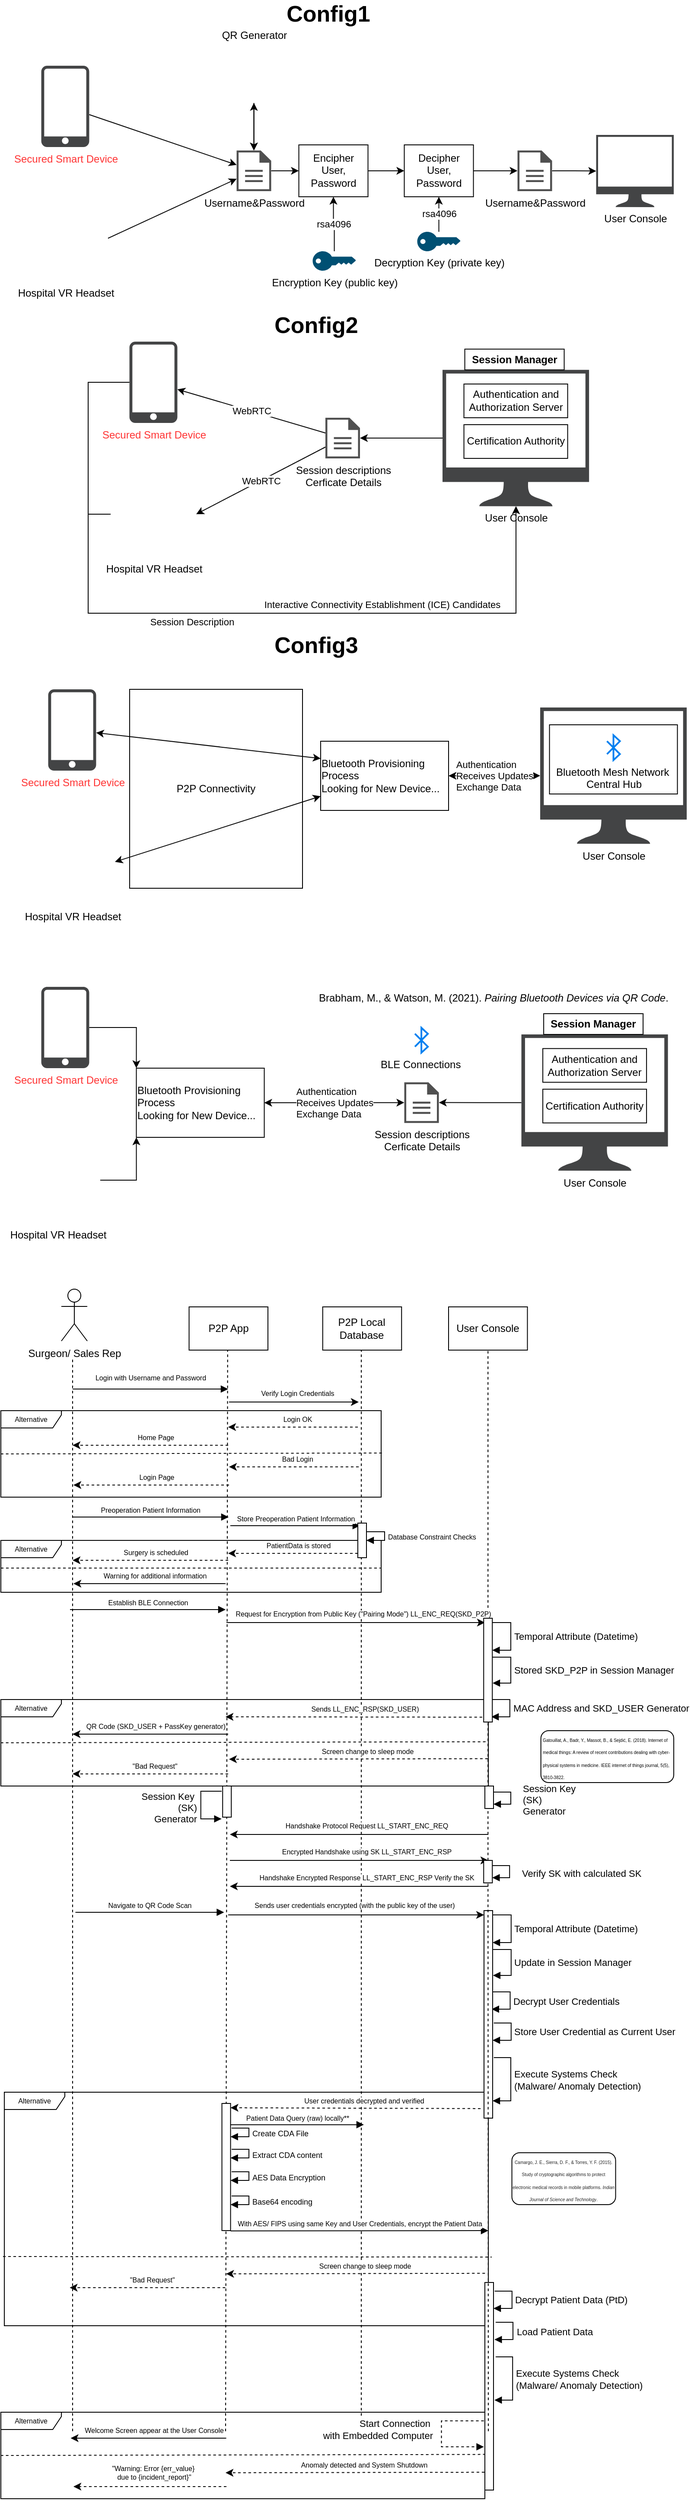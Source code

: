 <mxfile version="24.2.3" type="github">
  <diagram name="Page-1" id="-8-UsMF40BnLmy5UXp28">
    <mxGraphModel dx="1221" dy="1752" grid="1" gridSize="10" guides="1" tooltips="1" connect="1" arrows="1" fold="1" page="1" pageScale="1" pageWidth="850" pageHeight="1100" math="0" shadow="0">
      <root>
        <mxCell id="0" />
        <mxCell id="1" parent="0" />
        <mxCell id="IZquiQLbJF_Cb5NeXCbJ-1" value="P2P Connectivity" style="rounded=0;whiteSpace=wrap;html=1;align=center;" parent="1" vertex="1">
          <mxGeometry x="179" y="-304" width="200" height="230" as="geometry" />
        </mxCell>
        <mxCell id="IZquiQLbJF_Cb5NeXCbJ-2" value="" style="rounded=0;whiteSpace=wrap;html=1;" parent="1" vertex="1">
          <mxGeometry x="664.78" y="-263" width="148" height="80" as="geometry" />
        </mxCell>
        <mxCell id="IZquiQLbJF_Cb5NeXCbJ-3" value="&lt;font color=&quot;#ff3333&quot;&gt;Secured Smart Device&lt;/font&gt;" style="sketch=0;pointerEvents=1;shadow=0;dashed=0;html=1;strokeColor=none;fillColor=#434445;aspect=fixed;labelPosition=center;verticalLabelPosition=bottom;verticalAlign=top;align=center;outlineConnect=0;shape=mxgraph.vvd.phone;" parent="1" vertex="1">
          <mxGeometry x="76.77" y="-1025" width="55.46" height="94" as="geometry" />
        </mxCell>
        <mxCell id="IZquiQLbJF_Cb5NeXCbJ-4" value="" style="endArrow=classic;html=1;rounded=0;" parent="1" source="IZquiQLbJF_Cb5NeXCbJ-3" target="IZquiQLbJF_Cb5NeXCbJ-17" edge="1">
          <mxGeometry width="50" height="50" relative="1" as="geometry">
            <mxPoint x="672.77" y="-1155" as="sourcePoint" />
            <mxPoint x="193.77" y="-978" as="targetPoint" />
          </mxGeometry>
        </mxCell>
        <mxCell id="IZquiQLbJF_Cb5NeXCbJ-5" style="edgeStyle=orthogonalEdgeStyle;rounded=0;orthogonalLoop=1;jettySize=auto;html=1;exitX=1;exitY=0.5;exitDx=0;exitDy=0;entryX=0;entryY=0.5;entryDx=0;entryDy=0;" parent="1" source="IZquiQLbJF_Cb5NeXCbJ-6" target="IZquiQLbJF_Cb5NeXCbJ-10" edge="1">
          <mxGeometry relative="1" as="geometry" />
        </mxCell>
        <mxCell id="IZquiQLbJF_Cb5NeXCbJ-6" value="Encipher User, Password" style="rounded=0;whiteSpace=wrap;html=1;" parent="1" vertex="1">
          <mxGeometry x="374.77" y="-933.51" width="80" height="60" as="geometry" />
        </mxCell>
        <mxCell id="IZquiQLbJF_Cb5NeXCbJ-7" value="rsa4096" style="edgeStyle=orthogonalEdgeStyle;rounded=0;orthogonalLoop=1;jettySize=auto;html=1;entryX=0.5;entryY=1;entryDx=0;entryDy=0;" parent="1" source="IZquiQLbJF_Cb5NeXCbJ-8" target="IZquiQLbJF_Cb5NeXCbJ-6" edge="1">
          <mxGeometry relative="1" as="geometry" />
        </mxCell>
        <mxCell id="IZquiQLbJF_Cb5NeXCbJ-8" value="Encryption Key (public key)" style="points=[[0,0.5,0],[0.24,0,0],[0.5,0.28,0],[0.995,0.475,0],[0.5,0.72,0],[0.24,1,0]];verticalLabelPosition=bottom;sketch=0;html=1;verticalAlign=top;aspect=fixed;align=center;pointerEvents=1;shape=mxgraph.cisco19.key;fillColor=#005073;strokeColor=none;" parent="1" vertex="1">
          <mxGeometry x="390.77" y="-810.51" width="50" height="22.5" as="geometry" />
        </mxCell>
        <mxCell id="IZquiQLbJF_Cb5NeXCbJ-9" style="edgeStyle=orthogonalEdgeStyle;rounded=0;orthogonalLoop=1;jettySize=auto;html=1;exitX=1;exitY=0.5;exitDx=0;exitDy=0;" parent="1" source="IZquiQLbJF_Cb5NeXCbJ-10" target="IZquiQLbJF_Cb5NeXCbJ-14" edge="1">
          <mxGeometry relative="1" as="geometry">
            <mxPoint x="729.77" y="-903.51" as="targetPoint" />
          </mxGeometry>
        </mxCell>
        <mxCell id="IZquiQLbJF_Cb5NeXCbJ-10" value="Decipher User, Password" style="rounded=0;whiteSpace=wrap;html=1;" parent="1" vertex="1">
          <mxGeometry x="496.77" y="-933.51" width="80" height="60" as="geometry" />
        </mxCell>
        <mxCell id="IZquiQLbJF_Cb5NeXCbJ-11" value="rsa4096" style="edgeStyle=orthogonalEdgeStyle;rounded=0;orthogonalLoop=1;jettySize=auto;html=1;entryX=0.5;entryY=1;entryDx=0;entryDy=0;" parent="1" source="IZquiQLbJF_Cb5NeXCbJ-12" target="IZquiQLbJF_Cb5NeXCbJ-10" edge="1">
          <mxGeometry relative="1" as="geometry" />
        </mxCell>
        <mxCell id="IZquiQLbJF_Cb5NeXCbJ-12" value="Decryption Key (private key)" style="points=[[0,0.5,0],[0.24,0,0],[0.5,0.28,0],[0.995,0.475,0],[0.5,0.72,0],[0.24,1,0]];verticalLabelPosition=bottom;sketch=0;html=1;verticalAlign=top;aspect=fixed;align=center;pointerEvents=1;shape=mxgraph.cisco19.key;fillColor=#005073;strokeColor=none;" parent="1" vertex="1">
          <mxGeometry x="511.77" y="-833.01" width="50" height="22.5" as="geometry" />
        </mxCell>
        <mxCell id="IZquiQLbJF_Cb5NeXCbJ-13" style="edgeStyle=orthogonalEdgeStyle;rounded=0;orthogonalLoop=1;jettySize=auto;html=1;" parent="1" source="IZquiQLbJF_Cb5NeXCbJ-14" target="IZquiQLbJF_Cb5NeXCbJ-18" edge="1">
          <mxGeometry relative="1" as="geometry" />
        </mxCell>
        <mxCell id="IZquiQLbJF_Cb5NeXCbJ-14" value="Username&amp;amp;Password" style="sketch=0;pointerEvents=1;shadow=0;dashed=0;html=1;strokeColor=none;fillColor=#505050;labelPosition=center;verticalLabelPosition=bottom;verticalAlign=top;outlineConnect=0;align=center;shape=mxgraph.office.concepts.document;" parent="1" vertex="1">
          <mxGeometry x="627.77" y="-927.01" width="40" height="47" as="geometry" />
        </mxCell>
        <mxCell id="IZquiQLbJF_Cb5NeXCbJ-15" style="edgeStyle=orthogonalEdgeStyle;rounded=0;orthogonalLoop=1;jettySize=auto;html=1;entryX=0;entryY=0.5;entryDx=0;entryDy=0;" parent="1" source="IZquiQLbJF_Cb5NeXCbJ-17" target="IZquiQLbJF_Cb5NeXCbJ-6" edge="1">
          <mxGeometry relative="1" as="geometry" />
        </mxCell>
        <mxCell id="IZquiQLbJF_Cb5NeXCbJ-16" style="edgeStyle=orthogonalEdgeStyle;rounded=0;orthogonalLoop=1;jettySize=auto;html=1;startArrow=classic;startFill=1;" parent="1" source="IZquiQLbJF_Cb5NeXCbJ-17" target="IZquiQLbJF_Cb5NeXCbJ-22" edge="1">
          <mxGeometry relative="1" as="geometry" />
        </mxCell>
        <mxCell id="IZquiQLbJF_Cb5NeXCbJ-17" value="Username&amp;amp;Password" style="sketch=0;pointerEvents=1;shadow=0;dashed=0;html=1;strokeColor=none;fillColor=#505050;labelPosition=center;verticalLabelPosition=bottom;verticalAlign=top;outlineConnect=0;align=center;shape=mxgraph.office.concepts.document;" parent="1" vertex="1">
          <mxGeometry x="302.77" y="-927.01" width="40" height="47" as="geometry" />
        </mxCell>
        <mxCell id="IZquiQLbJF_Cb5NeXCbJ-18" value="User Console" style="sketch=0;pointerEvents=1;shadow=0;dashed=0;html=1;strokeColor=none;fillColor=#434445;aspect=fixed;labelPosition=center;verticalLabelPosition=bottom;verticalAlign=top;align=center;outlineConnect=0;shape=mxgraph.vvd.monitor;" parent="1" vertex="1">
          <mxGeometry x="718.77" y="-945" width="89.78" height="83.49" as="geometry" />
        </mxCell>
        <mxCell id="IZquiQLbJF_Cb5NeXCbJ-19" value="Hospital VR Headset" style="shape=image;html=1;verticalAlign=top;verticalLabelPosition=bottom;labelBackgroundColor=#ffffff;imageAspect=0;aspect=fixed;image=https://cdn2.iconfinder.com/data/icons/business-and-education-1/512/142_VR_googles_headset_reality_virtual_technology_smart-128.png" parent="1" vertex="1">
          <mxGeometry x="55.0" y="-875" width="99" height="99" as="geometry" />
        </mxCell>
        <mxCell id="IZquiQLbJF_Cb5NeXCbJ-20" value="" style="endArrow=classic;html=1;rounded=0;exitX=1;exitY=0.5;exitDx=0;exitDy=0;" parent="1" source="IZquiQLbJF_Cb5NeXCbJ-19" target="IZquiQLbJF_Cb5NeXCbJ-17" edge="1">
          <mxGeometry width="50" height="50" relative="1" as="geometry">
            <mxPoint x="662.77" y="-1065" as="sourcePoint" />
            <mxPoint x="712.77" y="-1115" as="targetPoint" />
          </mxGeometry>
        </mxCell>
        <mxCell id="IZquiQLbJF_Cb5NeXCbJ-21" value="" style="edgeStyle=orthogonalEdgeStyle;rounded=0;orthogonalLoop=1;jettySize=auto;html=1;" parent="1" source="IZquiQLbJF_Cb5NeXCbJ-22" target="IZquiQLbJF_Cb5NeXCbJ-17" edge="1">
          <mxGeometry relative="1" as="geometry" />
        </mxCell>
        <mxCell id="IZquiQLbJF_Cb5NeXCbJ-22" value="QR Generator" style="shape=image;html=1;verticalAlign=bottom;verticalLabelPosition=top;labelBackgroundColor=#ffffff;imageAspect=0;aspect=fixed;image=https://cdn1.iconfinder.com/data/icons/iconoir-vol-3/24/qr-code-128.png;labelPosition=center;align=center;" parent="1" vertex="1">
          <mxGeometry x="288.27" y="-1051" width="69" height="69" as="geometry" />
        </mxCell>
        <mxCell id="IZquiQLbJF_Cb5NeXCbJ-23" value="&lt;font color=&quot;#ff3333&quot;&gt;Secured Smart Device&lt;/font&gt;" style="sketch=0;pointerEvents=1;shadow=0;dashed=0;html=1;strokeColor=none;fillColor=#434445;aspect=fixed;labelPosition=center;verticalLabelPosition=bottom;verticalAlign=top;align=center;outlineConnect=0;shape=mxgraph.vvd.phone;" parent="1" vertex="1">
          <mxGeometry x="178.77" y="-706" width="55.46" height="94" as="geometry" />
        </mxCell>
        <mxCell id="IZquiQLbJF_Cb5NeXCbJ-24" style="edgeStyle=orthogonalEdgeStyle;rounded=0;orthogonalLoop=1;jettySize=auto;html=1;" parent="1" source="IZquiQLbJF_Cb5NeXCbJ-25" target="IZquiQLbJF_Cb5NeXCbJ-31" edge="1">
          <mxGeometry relative="1" as="geometry" />
        </mxCell>
        <mxCell id="IZquiQLbJF_Cb5NeXCbJ-25" value="User Console" style="sketch=0;pointerEvents=1;shadow=0;dashed=0;html=1;strokeColor=none;fillColor=#434445;aspect=fixed;labelPosition=center;verticalLabelPosition=bottom;verticalAlign=top;align=center;outlineConnect=0;shape=mxgraph.vvd.monitor;" parent="1" vertex="1">
          <mxGeometry x="541" y="-673.34" width="169.55" height="157.67" as="geometry" />
        </mxCell>
        <mxCell id="IZquiQLbJF_Cb5NeXCbJ-26" value="Interactive Connectivity Establishment (ICE) Candidates" style="edgeStyle=orthogonalEdgeStyle;rounded=0;orthogonalLoop=1;jettySize=auto;html=1;" parent="1" source="IZquiQLbJF_Cb5NeXCbJ-27" target="IZquiQLbJF_Cb5NeXCbJ-25" edge="1">
          <mxGeometry x="0.266" y="10" relative="1" as="geometry">
            <Array as="points">
              <mxPoint x="131" y="-506" />
              <mxPoint x="131" y="-392" />
              <mxPoint x="626" y="-392" />
            </Array>
            <mxPoint as="offset" />
          </mxGeometry>
        </mxCell>
        <mxCell id="IZquiQLbJF_Cb5NeXCbJ-27" value="Hospital VR Headset" style="shape=image;html=1;verticalAlign=top;verticalLabelPosition=bottom;labelBackgroundColor=#ffffff;imageAspect=0;aspect=fixed;image=https://cdn2.iconfinder.com/data/icons/business-and-education-1/512/142_VR_googles_headset_reality_virtual_technology_smart-128.png" parent="1" vertex="1">
          <mxGeometry x="157" y="-556" width="99" height="99" as="geometry" />
        </mxCell>
        <mxCell id="IZquiQLbJF_Cb5NeXCbJ-28" value="&lt;b&gt;Session Manager&lt;/b&gt;" style="rounded=0;whiteSpace=wrap;html=1;" parent="1" vertex="1">
          <mxGeometry x="566.78" y="-697.34" width="115" height="24" as="geometry" />
        </mxCell>
        <mxCell id="IZquiQLbJF_Cb5NeXCbJ-29" value="Authentication and Authorization Server" style="rounded=0;whiteSpace=wrap;html=1;" parent="1" vertex="1">
          <mxGeometry x="565.78" y="-657.01" width="120" height="39" as="geometry" />
        </mxCell>
        <mxCell id="IZquiQLbJF_Cb5NeXCbJ-30" value="Certification Authority" style="rounded=0;whiteSpace=wrap;html=1;" parent="1" vertex="1">
          <mxGeometry x="565.78" y="-610.01" width="120" height="39" as="geometry" />
        </mxCell>
        <mxCell id="IZquiQLbJF_Cb5NeXCbJ-31" value="Session descriptions&lt;br&gt;Cerficate Details" style="sketch=0;pointerEvents=1;shadow=0;dashed=0;html=1;strokeColor=none;fillColor=#505050;labelPosition=center;verticalLabelPosition=bottom;verticalAlign=top;outlineConnect=0;align=center;shape=mxgraph.office.concepts.document;" parent="1" vertex="1">
          <mxGeometry x="405.5" y="-618.01" width="40" height="47" as="geometry" />
        </mxCell>
        <mxCell id="IZquiQLbJF_Cb5NeXCbJ-32" value="WebRTC" style="endArrow=classic;html=1;rounded=0;" parent="1" source="IZquiQLbJF_Cb5NeXCbJ-31" target="IZquiQLbJF_Cb5NeXCbJ-23" edge="1">
          <mxGeometry width="50" height="50" relative="1" as="geometry">
            <mxPoint x="651" y="-752" as="sourcePoint" />
            <mxPoint x="701" y="-802" as="targetPoint" />
          </mxGeometry>
        </mxCell>
        <mxCell id="IZquiQLbJF_Cb5NeXCbJ-33" value="WebRTC" style="endArrow=classic;html=1;rounded=0;entryX=1;entryY=0.5;entryDx=0;entryDy=0;" parent="1" source="IZquiQLbJF_Cb5NeXCbJ-31" target="IZquiQLbJF_Cb5NeXCbJ-27" edge="1">
          <mxGeometry width="50" height="50" relative="1" as="geometry">
            <mxPoint x="651" y="-752" as="sourcePoint" />
            <mxPoint x="701" y="-802" as="targetPoint" />
          </mxGeometry>
        </mxCell>
        <mxCell id="IZquiQLbJF_Cb5NeXCbJ-34" value="Session Description" style="edgeStyle=orthogonalEdgeStyle;rounded=0;orthogonalLoop=1;jettySize=auto;html=1;" parent="1" source="IZquiQLbJF_Cb5NeXCbJ-23" target="IZquiQLbJF_Cb5NeXCbJ-25" edge="1">
          <mxGeometry x="-0.069" y="-10" relative="1" as="geometry">
            <Array as="points">
              <mxPoint x="131" y="-659" />
              <mxPoint x="131" y="-392" />
              <mxPoint x="626" y="-392" />
            </Array>
            <mxPoint as="offset" />
          </mxGeometry>
        </mxCell>
        <mxCell id="IZquiQLbJF_Cb5NeXCbJ-35" value="&lt;font color=&quot;#ff3333&quot;&gt;Secured Smart Device&lt;/font&gt;" style="sketch=0;pointerEvents=1;shadow=0;dashed=0;html=1;strokeColor=none;fillColor=#434445;aspect=fixed;labelPosition=center;verticalLabelPosition=bottom;verticalAlign=top;align=center;outlineConnect=0;shape=mxgraph.vvd.phone;" parent="1" vertex="1">
          <mxGeometry x="84.77" y="-304" width="55.46" height="94" as="geometry" />
        </mxCell>
        <mxCell id="IZquiQLbJF_Cb5NeXCbJ-36" value="User Console" style="sketch=0;pointerEvents=1;shadow=0;dashed=0;html=1;strokeColor=none;fillColor=#434445;aspect=fixed;labelPosition=center;verticalLabelPosition=bottom;verticalAlign=top;align=center;outlineConnect=0;shape=mxgraph.vvd.monitor;" parent="1" vertex="1">
          <mxGeometry x="654" y="-283.0" width="169.55" height="157.67" as="geometry" />
        </mxCell>
        <mxCell id="IZquiQLbJF_Cb5NeXCbJ-37" value="Hospital VR Headset" style="shape=image;html=1;verticalAlign=top;verticalLabelPosition=bottom;labelBackgroundColor=#ffffff;imageAspect=0;aspect=fixed;image=https://cdn2.iconfinder.com/data/icons/business-and-education-1/512/142_VR_googles_headset_reality_virtual_technology_smart-128.png" parent="1" vertex="1">
          <mxGeometry x="63.0" y="-154" width="99" height="99" as="geometry" />
        </mxCell>
        <mxCell id="IZquiQLbJF_Cb5NeXCbJ-38" value="Bluetooth Mesh Network&amp;nbsp;&lt;br&gt;Central Hub" style="html=1;verticalLabelPosition=bottom;align=center;labelBackgroundColor=#ffffff;verticalAlign=top;strokeWidth=2;strokeColor=#0080F0;shadow=0;dashed=0;shape=mxgraph.ios7.icons.bluetooth;pointerEvents=1" parent="1" vertex="1">
          <mxGeometry x="731.28" y="-251" width="15" height="28.8" as="geometry" />
        </mxCell>
        <mxCell id="IZquiQLbJF_Cb5NeXCbJ-39" value="&lt;div style=&quot;text-align: left;&quot;&gt;Authentication&lt;/div&gt;&lt;div style=&quot;text-align: left;&quot;&gt;Receives Updates&lt;/div&gt;&lt;div style=&quot;text-align: left;&quot;&gt;Exchange Data&lt;/div&gt;" style="endArrow=classic;startArrow=classic;html=1;rounded=0;exitX=1;exitY=0.5;exitDx=0;exitDy=0;" parent="1" source="IZquiQLbJF_Cb5NeXCbJ-41" target="IZquiQLbJF_Cb5NeXCbJ-36" edge="1">
          <mxGeometry width="50" height="50" relative="1" as="geometry">
            <mxPoint x="529" y="-324" as="sourcePoint" />
            <mxPoint x="249" y="-314" as="targetPoint" />
          </mxGeometry>
        </mxCell>
        <mxCell id="IZquiQLbJF_Cb5NeXCbJ-40" value="" style="endArrow=classic;startArrow=classic;html=1;rounded=0;exitX=1;exitY=0.5;exitDx=0;exitDy=0;" parent="1" source="IZquiQLbJF_Cb5NeXCbJ-37" target="IZquiQLbJF_Cb5NeXCbJ-41" edge="1">
          <mxGeometry width="50" height="50" relative="1" as="geometry">
            <mxPoint x="529" y="-324" as="sourcePoint" />
            <mxPoint x="209" y="-4" as="targetPoint" />
          </mxGeometry>
        </mxCell>
        <mxCell id="IZquiQLbJF_Cb5NeXCbJ-41" value="&lt;div style=&quot;text-align: left;&quot;&gt;&lt;span style=&quot;background-color: initial;&quot;&gt;Bluetooth Provisioning Process&lt;/span&gt;&lt;/div&gt;&lt;div style=&quot;text-align: left;&quot;&gt;&lt;span style=&quot;background-color: initial;&quot;&gt;Looking for New Device...&lt;/span&gt;&lt;/div&gt;" style="rounded=0;whiteSpace=wrap;html=1;" parent="1" vertex="1">
          <mxGeometry x="400" y="-244" width="148" height="80" as="geometry" />
        </mxCell>
        <mxCell id="IZquiQLbJF_Cb5NeXCbJ-42" value="" style="endArrow=classic;startArrow=classic;html=1;rounded=0;entryX=0;entryY=0.25;entryDx=0;entryDy=0;" parent="1" source="IZquiQLbJF_Cb5NeXCbJ-35" target="IZquiQLbJF_Cb5NeXCbJ-41" edge="1">
          <mxGeometry width="50" height="50" relative="1" as="geometry">
            <mxPoint x="529" y="-224" as="sourcePoint" />
            <mxPoint x="579" y="-274" as="targetPoint" />
          </mxGeometry>
        </mxCell>
        <mxCell id="IZquiQLbJF_Cb5NeXCbJ-43" value="&lt;b&gt;&lt;font style=&quot;font-size: 26px;&quot;&gt;Config1&lt;/font&gt;&lt;/b&gt;" style="text;html=1;align=center;verticalAlign=middle;whiteSpace=wrap;rounded=0;" parent="1" vertex="1">
          <mxGeometry x="379" y="-1100" width="60" height="30" as="geometry" />
        </mxCell>
        <mxCell id="IZquiQLbJF_Cb5NeXCbJ-44" value="&lt;b&gt;&lt;font style=&quot;font-size: 26px;&quot;&gt;Config2&lt;br&gt;&lt;/font&gt;&lt;/b&gt;" style="text;html=1;align=center;verticalAlign=middle;whiteSpace=wrap;rounded=0;" parent="1" vertex="1">
          <mxGeometry x="365" y="-740" width="60" height="30" as="geometry" />
        </mxCell>
        <mxCell id="IZquiQLbJF_Cb5NeXCbJ-45" value="&lt;b&gt;&lt;font style=&quot;font-size: 26px;&quot;&gt;Config3&lt;/font&gt;&lt;/b&gt;" style="text;html=1;align=center;verticalAlign=middle;whiteSpace=wrap;rounded=0;" parent="1" vertex="1">
          <mxGeometry x="365" y="-370" width="60" height="30" as="geometry" />
        </mxCell>
        <mxCell id="P_BeWsQ6fjZ5_wVY0nXs-1" style="edgeStyle=orthogonalEdgeStyle;rounded=0;orthogonalLoop=1;jettySize=auto;html=1;" parent="1" source="P_BeWsQ6fjZ5_wVY0nXs-2" target="P_BeWsQ6fjZ5_wVY0nXs-6" edge="1">
          <mxGeometry relative="1" as="geometry" />
        </mxCell>
        <mxCell id="P_BeWsQ6fjZ5_wVY0nXs-2" value="User Console" style="sketch=0;pointerEvents=1;shadow=0;dashed=0;html=1;strokeColor=none;fillColor=#434445;aspect=fixed;labelPosition=center;verticalLabelPosition=bottom;verticalAlign=top;align=center;outlineConnect=0;shape=mxgraph.vvd.monitor;" parent="1" vertex="1">
          <mxGeometry x="632.27" y="95.0" width="169.55" height="157.67" as="geometry" />
        </mxCell>
        <mxCell id="P_BeWsQ6fjZ5_wVY0nXs-3" value="&lt;b&gt;Session Manager&lt;/b&gt;" style="rounded=0;whiteSpace=wrap;html=1;" parent="1" vertex="1">
          <mxGeometry x="658.05" y="71.0" width="115" height="24" as="geometry" />
        </mxCell>
        <mxCell id="P_BeWsQ6fjZ5_wVY0nXs-4" value="Authentication and Authorization Server" style="rounded=0;whiteSpace=wrap;html=1;" parent="1" vertex="1">
          <mxGeometry x="657.05" y="111.33" width="120" height="39" as="geometry" />
        </mxCell>
        <mxCell id="P_BeWsQ6fjZ5_wVY0nXs-5" value="Certification Authority" style="rounded=0;whiteSpace=wrap;html=1;" parent="1" vertex="1">
          <mxGeometry x="657.05" y="158.33" width="120" height="39" as="geometry" />
        </mxCell>
        <mxCell id="P_BeWsQ6fjZ5_wVY0nXs-6" value="Session descriptions&lt;br&gt;Cerficate Details" style="sketch=0;pointerEvents=1;shadow=0;dashed=0;html=1;strokeColor=none;fillColor=#505050;labelPosition=center;verticalLabelPosition=bottom;verticalAlign=top;outlineConnect=0;align=center;shape=mxgraph.office.concepts.document;" parent="1" vertex="1">
          <mxGeometry x="496.77" y="150.33" width="40" height="47" as="geometry" />
        </mxCell>
        <mxCell id="P_BeWsQ6fjZ5_wVY0nXs-12" style="edgeStyle=orthogonalEdgeStyle;rounded=0;orthogonalLoop=1;jettySize=auto;html=1;entryX=0;entryY=0;entryDx=0;entryDy=0;" parent="1" source="P_BeWsQ6fjZ5_wVY0nXs-7" target="P_BeWsQ6fjZ5_wVY0nXs-11" edge="1">
          <mxGeometry relative="1" as="geometry" />
        </mxCell>
        <mxCell id="P_BeWsQ6fjZ5_wVY0nXs-7" value="&lt;font color=&quot;#ff3333&quot;&gt;Secured Smart Device&lt;/font&gt;" style="sketch=0;pointerEvents=1;shadow=0;dashed=0;html=1;strokeColor=none;fillColor=#434445;aspect=fixed;labelPosition=center;verticalLabelPosition=bottom;verticalAlign=top;align=center;outlineConnect=0;shape=mxgraph.vvd.phone;" parent="1" vertex="1">
          <mxGeometry x="76.77" y="40" width="55.46" height="94" as="geometry" />
        </mxCell>
        <mxCell id="P_BeWsQ6fjZ5_wVY0nXs-13" style="edgeStyle=orthogonalEdgeStyle;rounded=0;orthogonalLoop=1;jettySize=auto;html=1;entryX=0;entryY=1;entryDx=0;entryDy=0;" parent="1" source="P_BeWsQ6fjZ5_wVY0nXs-8" target="P_BeWsQ6fjZ5_wVY0nXs-11" edge="1">
          <mxGeometry relative="1" as="geometry" />
        </mxCell>
        <mxCell id="P_BeWsQ6fjZ5_wVY0nXs-8" value="Hospital VR Headset" style="shape=image;html=1;verticalAlign=top;verticalLabelPosition=bottom;labelBackgroundColor=#ffffff;imageAspect=0;aspect=fixed;image=https://cdn2.iconfinder.com/data/icons/business-and-education-1/512/142_VR_googles_headset_reality_virtual_technology_smart-128.png" parent="1" vertex="1">
          <mxGeometry x="46.0" y="214" width="99" height="99" as="geometry" />
        </mxCell>
        <mxCell id="P_BeWsQ6fjZ5_wVY0nXs-9" value="BLE Connections&amp;nbsp;" style="html=1;verticalLabelPosition=bottom;align=center;labelBackgroundColor=#ffffff;verticalAlign=top;strokeWidth=2;strokeColor=#0080F0;shadow=0;dashed=0;shape=mxgraph.ios7.icons.bluetooth;pointerEvents=1" parent="1" vertex="1">
          <mxGeometry x="509.05" y="87.33" width="15" height="28.8" as="geometry" />
        </mxCell>
        <mxCell id="P_BeWsQ6fjZ5_wVY0nXs-10" value="&lt;div style=&quot;text-align: left;&quot;&gt;Authentication&lt;/div&gt;&lt;div style=&quot;text-align: left;&quot;&gt;Receives Updates&lt;/div&gt;&lt;div style=&quot;text-align: left;&quot;&gt;Exchange Data&lt;/div&gt;" style="endArrow=classic;startArrow=classic;html=1;rounded=0;exitX=1;exitY=0.5;exitDx=0;exitDy=0;" parent="1" source="P_BeWsQ6fjZ5_wVY0nXs-11" target="P_BeWsQ6fjZ5_wVY0nXs-6" edge="1">
          <mxGeometry width="50" height="50" relative="1" as="geometry">
            <mxPoint x="315.77" y="54" as="sourcePoint" />
            <mxPoint x="440.77" y="174" as="targetPoint" />
          </mxGeometry>
        </mxCell>
        <mxCell id="P_BeWsQ6fjZ5_wVY0nXs-11" value="&lt;div style=&quot;text-align: left;&quot;&gt;&lt;span style=&quot;background-color: initial;&quot;&gt;Bluetooth Provisioning Process&lt;/span&gt;&lt;/div&gt;&lt;div style=&quot;text-align: left;&quot;&gt;&lt;span style=&quot;background-color: initial;&quot;&gt;Looking for New Device...&lt;/span&gt;&lt;/div&gt;" style="rounded=0;whiteSpace=wrap;html=1;" parent="1" vertex="1">
          <mxGeometry x="186.77" y="134" width="148" height="80" as="geometry" />
        </mxCell>
        <mxCell id="P_BeWsQ6fjZ5_wVY0nXs-14" value="&lt;div style=&quot;line-height: 2; margin-left: 2em; text-indent:-2em;&quot; class=&quot;csl-bib-body&quot;&gt;&lt;br/&gt;  &lt;div class=&quot;csl-entry&quot;&gt;Brabham, M., &amp;amp; Watson, M. (2021). &lt;i&gt;Pairing Bluetooth Devices via QR Code&lt;/i&gt;.&lt;/div&gt;&lt;br/&gt;  &lt;span title=&quot;url_ver=Z39.88-2004&amp;amp;ctx_ver=Z39.88-2004&amp;amp;rfr_id=info%3Asid%2Fzotero.org%3A2&amp;amp;rft_val_fmt=info%3Aofi%2Ffmt%3Akev%3Amtx%3Ajournal&amp;amp;rft.genre=article&amp;amp;rft.atitle=Pairing%20Bluetooth%20Devices%20via%20QR%20Code&amp;amp;rft.aufirst=Martin&amp;amp;rft.aulast=Brabham&amp;amp;rft.au=Martin%20Brabham&amp;amp;rft.au=Myles%20Watson&amp;amp;rft.date=2021&quot; class=&quot;Z3988&quot;&gt;&lt;/span&gt;&lt;/div&gt;" style="text;whiteSpace=wrap;html=1;" parent="1" vertex="1">
          <mxGeometry x="396.38" y="10" width="423.62" height="40" as="geometry" />
        </mxCell>
        <mxCell id="koi5chrBQJxv_vEfxCL6-1" value="Surgeon/ Sales Rep" style="shape=umlActor;verticalLabelPosition=bottom;verticalAlign=top;html=1;outlineConnect=0;" vertex="1" parent="1">
          <mxGeometry x="100" y="389.5" width="30" height="60" as="geometry" />
        </mxCell>
        <mxCell id="koi5chrBQJxv_vEfxCL6-2" value="P2P App" style="rounded=0;whiteSpace=wrap;html=1;" vertex="1" parent="1">
          <mxGeometry x="247.77" y="410" width="91.23" height="50" as="geometry" />
        </mxCell>
        <mxCell id="koi5chrBQJxv_vEfxCL6-3" value="User Console" style="rounded=0;whiteSpace=wrap;html=1;" vertex="1" parent="1">
          <mxGeometry x="548" y="410" width="91.23" height="50" as="geometry" />
        </mxCell>
        <mxCell id="koi5chrBQJxv_vEfxCL6-4" value="" style="endArrow=none;dashed=1;html=1;rounded=0;" edge="1" parent="1">
          <mxGeometry width="50" height="50" relative="1" as="geometry">
            <mxPoint x="113" y="1710" as="sourcePoint" />
            <mxPoint x="113" y="470" as="targetPoint" />
          </mxGeometry>
        </mxCell>
        <mxCell id="koi5chrBQJxv_vEfxCL6-5" value="" style="endArrow=none;dashed=1;html=1;rounded=0;" edge="1" parent="1">
          <mxGeometry width="50" height="50" relative="1" as="geometry">
            <mxPoint x="290" y="1710" as="sourcePoint" />
            <mxPoint x="292.39" y="460" as="targetPoint" />
          </mxGeometry>
        </mxCell>
        <mxCell id="koi5chrBQJxv_vEfxCL6-6" value="" style="endArrow=none;dashed=1;html=1;rounded=0;entryX=0.5;entryY=1;entryDx=0;entryDy=0;" edge="1" parent="1" source="koi5chrBQJxv_vEfxCL6-30" target="koi5chrBQJxv_vEfxCL6-3">
          <mxGeometry width="50" height="50" relative="1" as="geometry">
            <mxPoint x="594" y="990" as="sourcePoint" />
            <mxPoint x="594.12" y="460" as="targetPoint" />
          </mxGeometry>
        </mxCell>
        <mxCell id="koi5chrBQJxv_vEfxCL6-7" value="Login with Username and Password" style="html=1;verticalAlign=bottom;startArrow=none;endArrow=block;startSize=8;curved=0;rounded=0;startFill=0;fontSize=8;" edge="1" parent="1">
          <mxGeometry y="5" relative="1" as="geometry">
            <mxPoint x="113" y="505" as="sourcePoint" />
            <mxPoint x="293" y="505" as="targetPoint" />
            <mxPoint as="offset" />
          </mxGeometry>
        </mxCell>
        <mxCell id="koi5chrBQJxv_vEfxCL6-8" value="P2P Local Database" style="rounded=0;whiteSpace=wrap;html=1;" vertex="1" parent="1">
          <mxGeometry x="402.39" y="410" width="91.23" height="50" as="geometry" />
        </mxCell>
        <mxCell id="koi5chrBQJxv_vEfxCL6-9" value="" style="endArrow=none;dashed=1;html=1;rounded=0;" edge="1" parent="1">
          <mxGeometry width="50" height="50" relative="1" as="geometry">
            <mxPoint x="447" y="1710" as="sourcePoint" />
            <mxPoint x="447.01" y="460" as="targetPoint" />
          </mxGeometry>
        </mxCell>
        <mxCell id="koi5chrBQJxv_vEfxCL6-10" value="Verify Login Credentials" style="endArrow=classic;html=1;rounded=0;fontSize=8;" edge="1" parent="1">
          <mxGeometry x="0.053" y="10" width="50" height="50" relative="1" as="geometry">
            <mxPoint x="294" y="520" as="sourcePoint" />
            <mxPoint x="444" y="520" as="targetPoint" />
            <mxPoint as="offset" />
          </mxGeometry>
        </mxCell>
        <mxCell id="koi5chrBQJxv_vEfxCL6-11" value="Login OK" style="endArrow=classic;html=1;rounded=0;dashed=1;fontSize=8;" edge="1" parent="1">
          <mxGeometry x="-0.067" y="-9" width="50" height="50" relative="1" as="geometry">
            <mxPoint x="443" y="549" as="sourcePoint" />
            <mxPoint x="293" y="549" as="targetPoint" />
            <mxPoint as="offset" />
          </mxGeometry>
        </mxCell>
        <mxCell id="koi5chrBQJxv_vEfxCL6-12" value="Home Page" style="endArrow=classic;html=1;rounded=0;fontSize=8;dashed=1;" edge="1" parent="1">
          <mxGeometry x="-0.067" y="-9" width="50" height="50" relative="1" as="geometry">
            <mxPoint x="293" y="570" as="sourcePoint" />
            <mxPoint x="113" y="570" as="targetPoint" />
            <mxPoint as="offset" />
          </mxGeometry>
        </mxCell>
        <mxCell id="koi5chrBQJxv_vEfxCL6-13" value="Alternative" style="shape=umlFrame;whiteSpace=wrap;html=1;pointerEvents=0;recursiveResize=0;container=1;collapsible=0;width=70;height=20;fontSize=8;" vertex="1" parent="1">
          <mxGeometry x="30" y="530" width="440" height="100" as="geometry" />
        </mxCell>
        <mxCell id="koi5chrBQJxv_vEfxCL6-14" value="" style="endArrow=none;dashed=1;html=1;rounded=0;exitX=-0.005;exitY=0.544;exitDx=0;exitDy=0;exitPerimeter=0;entryX=1.005;entryY=0.49;entryDx=0;entryDy=0;entryPerimeter=0;fontSize=8;" edge="1" parent="koi5chrBQJxv_vEfxCL6-13" target="koi5chrBQJxv_vEfxCL6-13">
          <mxGeometry width="50" height="50" relative="1" as="geometry">
            <mxPoint x="-0.18" y="50" as="sourcePoint" />
            <mxPoint x="424.77" y="50" as="targetPoint" />
          </mxGeometry>
        </mxCell>
        <mxCell id="koi5chrBQJxv_vEfxCL6-15" value="Bad Login&amp;nbsp;" style="endArrow=classic;html=1;rounded=0;dashed=1;fontSize=8;" edge="1" parent="koi5chrBQJxv_vEfxCL6-13">
          <mxGeometry x="-0.067" y="-9" width="50" height="50" relative="1" as="geometry">
            <mxPoint x="414" y="65" as="sourcePoint" />
            <mxPoint x="264" y="65" as="targetPoint" />
            <mxPoint as="offset" />
          </mxGeometry>
        </mxCell>
        <mxCell id="koi5chrBQJxv_vEfxCL6-16" value="Login Page" style="endArrow=classic;html=1;rounded=0;fontSize=8;dashed=1;" edge="1" parent="koi5chrBQJxv_vEfxCL6-13">
          <mxGeometry x="-0.067" y="-9" width="50" height="50" relative="1" as="geometry">
            <mxPoint x="264" y="86" as="sourcePoint" />
            <mxPoint x="84" y="86" as="targetPoint" />
            <mxPoint as="offset" />
          </mxGeometry>
        </mxCell>
        <mxCell id="koi5chrBQJxv_vEfxCL6-17" value="Navigate to QR Code Scan" style="html=1;verticalAlign=bottom;startArrow=none;endArrow=block;startSize=8;curved=0;rounded=0;startFill=0;fontSize=8;" edge="1" parent="1">
          <mxGeometry relative="1" as="geometry">
            <mxPoint x="116.27" y="1110" as="sourcePoint" />
            <mxPoint x="288.27" y="1110" as="targetPoint" />
            <mxPoint as="offset" />
          </mxGeometry>
        </mxCell>
        <mxCell id="koi5chrBQJxv_vEfxCL6-18" value="Sends user credentials encrypted (with the public key of the user)" style="endArrow=classic;html=1;rounded=0;fontSize=8;entryX=0;entryY=0;entryDx=0;entryDy=5;entryPerimeter=0;" edge="1" parent="1" target="koi5chrBQJxv_vEfxCL6-46">
          <mxGeometry x="-0.017" y="11" width="50" height="50" relative="1" as="geometry">
            <mxPoint x="293" y="1113" as="sourcePoint" />
            <mxPoint x="592" y="1113" as="targetPoint" />
            <mxPoint as="offset" />
          </mxGeometry>
        </mxCell>
        <mxCell id="koi5chrBQJxv_vEfxCL6-19" value="Establish BLE Connection" style="html=1;verticalAlign=bottom;startArrow=none;endArrow=block;startSize=8;curved=0;rounded=0;startFill=0;fontSize=8;" edge="1" parent="1">
          <mxGeometry relative="1" as="geometry">
            <mxPoint x="110" y="760" as="sourcePoint" />
            <mxPoint x="290" y="760" as="targetPoint" />
            <mxPoint as="offset" />
          </mxGeometry>
        </mxCell>
        <mxCell id="koi5chrBQJxv_vEfxCL6-20" value="Request for Encryption from Public Key (&quot;Pairing Mode&quot;) LL_ENC_REQ(SKD_P2P)" style="endArrow=classic;html=1;rounded=0;fontSize=8;" edge="1" parent="1">
          <mxGeometry x="0.053" y="10" width="50" height="50" relative="1" as="geometry">
            <mxPoint x="291" y="775" as="sourcePoint" />
            <mxPoint x="590" y="775" as="targetPoint" />
            <mxPoint as="offset" />
          </mxGeometry>
        </mxCell>
        <mxCell id="koi5chrBQJxv_vEfxCL6-21" value="Sends LL_ENC_RSP(SKD_USER)" style="endArrow=classic;html=1;rounded=0;dashed=1;exitX=0.998;exitY=0.204;exitDx=0;exitDy=0;exitPerimeter=0;fontSize=8;" edge="1" parent="1" source="koi5chrBQJxv_vEfxCL6-22">
          <mxGeometry x="-0.067" y="-9" width="50" height="50" relative="1" as="geometry">
            <mxPoint x="567" y="883" as="sourcePoint" />
            <mxPoint x="290" y="884" as="targetPoint" />
            <mxPoint as="offset" />
          </mxGeometry>
        </mxCell>
        <mxCell id="koi5chrBQJxv_vEfxCL6-22" value="Alternative" style="shape=umlFrame;whiteSpace=wrap;html=1;pointerEvents=0;recursiveResize=0;container=1;collapsible=0;width=70;height=20;fontSize=8;" vertex="1" parent="1">
          <mxGeometry x="30" y="864" width="564" height="100" as="geometry" />
        </mxCell>
        <mxCell id="koi5chrBQJxv_vEfxCL6-23" value="" style="endArrow=none;dashed=1;html=1;rounded=0;exitX=-0.005;exitY=0.544;exitDx=0;exitDy=0;exitPerimeter=0;entryX=1;entryY=0.488;entryDx=0;entryDy=0;entryPerimeter=0;fontSize=8;" edge="1" parent="koi5chrBQJxv_vEfxCL6-22" target="koi5chrBQJxv_vEfxCL6-22">
          <mxGeometry width="50" height="50" relative="1" as="geometry">
            <mxPoint x="-0.18" y="50" as="sourcePoint" />
            <mxPoint x="424.77" y="50" as="targetPoint" />
          </mxGeometry>
        </mxCell>
        <mxCell id="koi5chrBQJxv_vEfxCL6-24" value="Screen change to sleep mode" style="endArrow=classic;html=1;rounded=0;dashed=1;exitX=0.999;exitY=0.644;exitDx=0;exitDy=0;exitPerimeter=0;fontSize=8;" edge="1" parent="koi5chrBQJxv_vEfxCL6-22">
          <mxGeometry x="-0.067" y="-9" width="50" height="50" relative="1" as="geometry">
            <mxPoint x="563.436" y="68.4" as="sourcePoint" />
            <mxPoint x="264" y="69" as="targetPoint" />
            <mxPoint as="offset" />
          </mxGeometry>
        </mxCell>
        <mxCell id="koi5chrBQJxv_vEfxCL6-25" value="&quot;Bad Request&quot;&amp;nbsp;" style="endArrow=classic;html=1;rounded=0;fontSize=8;dashed=1;" edge="1" parent="koi5chrBQJxv_vEfxCL6-22">
          <mxGeometry x="-0.067" y="-9" width="50" height="50" relative="1" as="geometry">
            <mxPoint x="263" y="86" as="sourcePoint" />
            <mxPoint x="83" y="86" as="targetPoint" />
            <mxPoint as="offset" />
          </mxGeometry>
        </mxCell>
        <mxCell id="koi5chrBQJxv_vEfxCL6-26" value="QR Code (SKD_USER + PassKey generator)" style="endArrow=classic;html=1;rounded=0;fontSize=8;" edge="1" parent="koi5chrBQJxv_vEfxCL6-22">
          <mxGeometry x="-0.067" y="-9" width="50" height="50" relative="1" as="geometry">
            <mxPoint x="263" y="40" as="sourcePoint" />
            <mxPoint x="83" y="40" as="targetPoint" />
            <mxPoint as="offset" />
          </mxGeometry>
        </mxCell>
        <mxCell id="koi5chrBQJxv_vEfxCL6-27" value="MAC Address and SKD_USER Generator" style="html=1;align=left;spacingLeft=2;endArrow=block;rounded=0;edgeStyle=orthogonalEdgeStyle;curved=0;rounded=0;" edge="1" parent="1">
          <mxGeometry relative="1" as="geometry">
            <mxPoint x="598.88" y="864" as="sourcePoint" />
            <Array as="points">
              <mxPoint x="618.88" y="864" />
              <mxPoint x="618.88" y="884" />
            </Array>
            <mxPoint x="597.5" y="884" as="targetPoint" />
          </mxGeometry>
        </mxCell>
        <mxCell id="koi5chrBQJxv_vEfxCL6-28" value="Temporal Attribute (Datetime)" style="html=1;align=left;spacingLeft=2;endArrow=block;rounded=0;edgeStyle=orthogonalEdgeStyle;curved=0;rounded=0;" edge="1" parent="1">
          <mxGeometry relative="1" as="geometry">
            <mxPoint x="598.69" y="775" as="sourcePoint" />
            <Array as="points">
              <mxPoint x="620" y="775" />
              <mxPoint x="620" y="807" />
            </Array>
            <mxPoint x="598.62" y="807" as="targetPoint" />
          </mxGeometry>
        </mxCell>
        <mxCell id="koi5chrBQJxv_vEfxCL6-29" value="" style="endArrow=none;dashed=1;html=1;rounded=0;entryX=0.5;entryY=1;entryDx=0;entryDy=0;" edge="1" parent="1" target="koi5chrBQJxv_vEfxCL6-30" source="koi5chrBQJxv_vEfxCL6-81">
          <mxGeometry width="50" height="50" relative="1" as="geometry">
            <mxPoint x="594" y="1710" as="sourcePoint" />
            <mxPoint x="594" y="423" as="targetPoint" />
          </mxGeometry>
        </mxCell>
        <mxCell id="koi5chrBQJxv_vEfxCL6-30" value="" style="html=1;points=[[0,0,0,0,5],[0,1,0,0,-5],[1,0,0,0,5],[1,1,0,0,-5]];perimeter=orthogonalPerimeter;outlineConnect=0;targetShapes=umlLifeline;portConstraint=eastwest;newEdgeStyle={&quot;curved&quot;:0,&quot;rounded&quot;:0};" vertex="1" parent="1">
          <mxGeometry x="588.62" y="770" width="10" height="120" as="geometry" />
        </mxCell>
        <mxCell id="koi5chrBQJxv_vEfxCL6-31" value="Stored SKD_P2P in Session Manager" style="html=1;align=left;spacingLeft=2;endArrow=block;rounded=0;edgeStyle=orthogonalEdgeStyle;curved=0;rounded=0;" edge="1" parent="1">
          <mxGeometry relative="1" as="geometry">
            <mxPoint x="598.62" y="815" as="sourcePoint" />
            <Array as="points">
              <mxPoint x="620" y="815" />
              <mxPoint x="620" y="845" />
              <mxPoint x="599" y="845" />
            </Array>
            <mxPoint x="599" y="845" as="targetPoint" />
          </mxGeometry>
        </mxCell>
        <mxCell id="koi5chrBQJxv_vEfxCL6-32" value="User credentials decrypted and verified" style="endArrow=classic;html=1;rounded=0;dashed=1;exitX=-0.4;exitY=0.954;exitDx=0;exitDy=0;exitPerimeter=0;fontSize=8;entryX=1;entryY=0;entryDx=0;entryDy=5;entryPerimeter=0;" edge="1" parent="1" source="koi5chrBQJxv_vEfxCL6-46" target="koi5chrBQJxv_vEfxCL6-37">
          <mxGeometry x="-0.067" y="-9" width="50" height="50" relative="1" as="geometry">
            <mxPoint x="567" y="1337" as="sourcePoint" />
            <mxPoint x="290" y="1338" as="targetPoint" />
            <mxPoint as="offset" />
          </mxGeometry>
        </mxCell>
        <mxCell id="koi5chrBQJxv_vEfxCL6-33" value="Alternative" style="shape=umlFrame;whiteSpace=wrap;html=1;pointerEvents=0;recursiveResize=0;container=1;collapsible=0;width=70;height=20;fontSize=8;" vertex="1" parent="1">
          <mxGeometry x="34" y="1318" width="560" height="270" as="geometry" />
        </mxCell>
        <mxCell id="koi5chrBQJxv_vEfxCL6-34" value="" style="endArrow=none;dashed=1;html=1;rounded=0;exitX=-0.005;exitY=0.544;exitDx=0;exitDy=0;exitPerimeter=0;entryX=1.007;entryY=0.706;entryDx=0;entryDy=0;entryPerimeter=0;fontSize=8;" edge="1" parent="koi5chrBQJxv_vEfxCL6-33" target="koi5chrBQJxv_vEfxCL6-33">
          <mxGeometry width="50" height="50" relative="1" as="geometry">
            <mxPoint x="-1.49" y="190" as="sourcePoint" />
            <mxPoint x="561.49" y="192.06" as="targetPoint" />
          </mxGeometry>
        </mxCell>
        <mxCell id="koi5chrBQJxv_vEfxCL6-35" value="Screen change to sleep mode" style="endArrow=classic;html=1;rounded=0;dashed=1;exitX=0.999;exitY=0.644;exitDx=0;exitDy=0;exitPerimeter=0;fontSize=8;" edge="1" parent="koi5chrBQJxv_vEfxCL6-33">
          <mxGeometry x="-0.067" y="-9" width="50" height="50" relative="1" as="geometry">
            <mxPoint x="556.126" y="209.4" as="sourcePoint" />
            <mxPoint x="256.69" y="210" as="targetPoint" />
            <mxPoint as="offset" />
          </mxGeometry>
        </mxCell>
        <mxCell id="koi5chrBQJxv_vEfxCL6-36" value="&quot;Bad Request&quot;&amp;nbsp;" style="endArrow=classic;html=1;rounded=0;fontSize=8;dashed=1;" edge="1" parent="koi5chrBQJxv_vEfxCL6-33">
          <mxGeometry x="-0.067" y="-9" width="50" height="50" relative="1" as="geometry">
            <mxPoint x="255.69" y="226" as="sourcePoint" />
            <mxPoint x="75.69" y="226" as="targetPoint" />
            <mxPoint as="offset" />
          </mxGeometry>
        </mxCell>
        <mxCell id="koi5chrBQJxv_vEfxCL6-37" value="" style="html=1;points=[[0,0,0,0,5],[0,1,0,0,-5],[1,0,0,0,5],[1,1,0,0,-5]];perimeter=orthogonalPerimeter;outlineConnect=0;targetShapes=umlLifeline;portConstraint=eastwest;newEdgeStyle={&quot;curved&quot;:0,&quot;rounded&quot;:0};" vertex="1" parent="koi5chrBQJxv_vEfxCL6-33">
          <mxGeometry x="251.77" y="13" width="10" height="147" as="geometry" />
        </mxCell>
        <mxCell id="koi5chrBQJxv_vEfxCL6-38" value="Patient Data Query (raw) locally**" style="html=1;verticalAlign=bottom;startArrow=none;endArrow=block;startSize=8;curved=0;rounded=0;startFill=0;fontSize=8;" edge="1" parent="koi5chrBQJxv_vEfxCL6-33">
          <mxGeometry relative="1" as="geometry">
            <mxPoint x="261.77" y="37.58" as="sourcePoint" />
            <mxPoint x="416" y="37.58" as="targetPoint" />
            <mxPoint as="offset" />
          </mxGeometry>
        </mxCell>
        <mxCell id="koi5chrBQJxv_vEfxCL6-39" value="&lt;font style=&quot;font-size: 9px;&quot;&gt;Create CDA File&lt;/font&gt;" style="html=1;align=left;spacingLeft=2;endArrow=block;rounded=0;edgeStyle=orthogonalEdgeStyle;curved=0;rounded=0;" edge="1" parent="koi5chrBQJxv_vEfxCL6-33">
          <mxGeometry relative="1" as="geometry">
            <mxPoint x="263" y="41.5" as="sourcePoint" />
            <Array as="points">
              <mxPoint x="263" y="41.5" />
              <mxPoint x="283" y="41.5" />
              <mxPoint x="283" y="51.5" />
            </Array>
            <mxPoint x="261.77" y="51.5" as="targetPoint" />
          </mxGeometry>
        </mxCell>
        <mxCell id="koi5chrBQJxv_vEfxCL6-40" value="&lt;font style=&quot;font-size: 9px;&quot;&gt;Extract CDA content&lt;/font&gt;" style="html=1;align=left;spacingLeft=2;endArrow=block;rounded=0;edgeStyle=orthogonalEdgeStyle;curved=0;rounded=0;" edge="1" parent="koi5chrBQJxv_vEfxCL6-33">
          <mxGeometry relative="1" as="geometry">
            <mxPoint x="263" y="66" as="sourcePoint" />
            <Array as="points">
              <mxPoint x="263" y="66" />
              <mxPoint x="283" y="66" />
              <mxPoint x="283" y="76" />
            </Array>
            <mxPoint x="261.77" y="76" as="targetPoint" />
          </mxGeometry>
        </mxCell>
        <mxCell id="koi5chrBQJxv_vEfxCL6-41" value="&lt;font style=&quot;font-size: 9px;&quot;&gt;AES Data Encryption&lt;/font&gt;" style="html=1;align=left;spacingLeft=2;endArrow=block;rounded=0;edgeStyle=orthogonalEdgeStyle;curved=0;rounded=0;" edge="1" parent="koi5chrBQJxv_vEfxCL6-33">
          <mxGeometry relative="1" as="geometry">
            <mxPoint x="263" y="92" as="sourcePoint" />
            <Array as="points">
              <mxPoint x="263" y="92" />
              <mxPoint x="283" y="92" />
              <mxPoint x="283" y="102" />
            </Array>
            <mxPoint x="261.77" y="102" as="targetPoint" />
          </mxGeometry>
        </mxCell>
        <mxCell id="koi5chrBQJxv_vEfxCL6-42" value="&lt;font style=&quot;font-size: 9px;&quot;&gt;Base64 encoding&lt;/font&gt;" style="html=1;align=left;spacingLeft=2;endArrow=block;rounded=0;edgeStyle=orthogonalEdgeStyle;curved=0;rounded=0;" edge="1" parent="koi5chrBQJxv_vEfxCL6-33">
          <mxGeometry relative="1" as="geometry">
            <mxPoint x="263" y="120" as="sourcePoint" />
            <Array as="points">
              <mxPoint x="263" y="120" />
              <mxPoint x="283" y="120" />
              <mxPoint x="283" y="130" />
            </Array>
            <mxPoint x="261.77" y="130" as="targetPoint" />
          </mxGeometry>
        </mxCell>
        <mxCell id="koi5chrBQJxv_vEfxCL6-43" value="With AES/ FIPS using same Key and User Credentials, encrypt the Patient Data" style="html=1;verticalAlign=bottom;startArrow=none;endArrow=block;startSize=8;curved=0;rounded=0;startFill=0;fontSize=8;entryX=1;entryY=0.48;entryDx=0;entryDy=0;entryPerimeter=0;" edge="1" parent="koi5chrBQJxv_vEfxCL6-33">
          <mxGeometry relative="1" as="geometry">
            <mxPoint x="261.77" y="160.4" as="sourcePoint" />
            <mxPoint x="560" y="160.0" as="targetPoint" />
            <mxPoint as="offset" />
          </mxGeometry>
        </mxCell>
        <mxCell id="koi5chrBQJxv_vEfxCL6-44" value="Decrypt User Credentials" style="html=1;align=left;spacingLeft=2;endArrow=block;rounded=0;edgeStyle=orthogonalEdgeStyle;curved=0;rounded=0;" edge="1" parent="1">
          <mxGeometry relative="1" as="geometry">
            <mxPoint x="599.26" y="1202" as="sourcePoint" />
            <Array as="points">
              <mxPoint x="619.26" y="1202" />
              <mxPoint x="619.26" y="1222" />
            </Array>
            <mxPoint x="597.88" y="1222" as="targetPoint" />
          </mxGeometry>
        </mxCell>
        <mxCell id="koi5chrBQJxv_vEfxCL6-45" value="Temporal Attribute (Datetime)&amp;nbsp;" style="html=1;align=left;spacingLeft=2;endArrow=block;rounded=0;edgeStyle=orthogonalEdgeStyle;curved=0;rounded=0;" edge="1" parent="1">
          <mxGeometry relative="1" as="geometry">
            <mxPoint x="599.07" y="1113" as="sourcePoint" />
            <Array as="points">
              <mxPoint x="620.38" y="1113" />
              <mxPoint x="620.38" y="1145" />
            </Array>
            <mxPoint x="599.0" y="1145" as="targetPoint" />
          </mxGeometry>
        </mxCell>
        <mxCell id="koi5chrBQJxv_vEfxCL6-46" value="" style="html=1;points=[[0,0,0,0,5],[0,1,0,0,-5],[1,0,0,0,5],[1,1,0,0,-5]];perimeter=orthogonalPerimeter;outlineConnect=0;targetShapes=umlLifeline;portConstraint=eastwest;newEdgeStyle={&quot;curved&quot;:0,&quot;rounded&quot;:0};" vertex="1" parent="1">
          <mxGeometry x="589" y="1108" width="10" height="240" as="geometry" />
        </mxCell>
        <mxCell id="koi5chrBQJxv_vEfxCL6-47" value="Update in Session Manager" style="html=1;align=left;spacingLeft=2;endArrow=block;rounded=0;edgeStyle=orthogonalEdgeStyle;curved=0;rounded=0;" edge="1" parent="1">
          <mxGeometry relative="1" as="geometry">
            <mxPoint x="599" y="1153" as="sourcePoint" />
            <Array as="points">
              <mxPoint x="620.38" y="1153" />
              <mxPoint x="620.38" y="1183" />
              <mxPoint x="599.38" y="1183" />
            </Array>
            <mxPoint x="599.38" y="1183" as="targetPoint" />
          </mxGeometry>
        </mxCell>
        <mxCell id="koi5chrBQJxv_vEfxCL6-48" value="Execute Systems Check&amp;nbsp;&lt;div&gt;(Malware/ Anomaly Detection)&amp;nbsp;&lt;/div&gt;" style="html=1;align=left;spacingLeft=2;endArrow=block;rounded=0;edgeStyle=orthogonalEdgeStyle;curved=0;rounded=0;" edge="1" parent="1">
          <mxGeometry relative="1" as="geometry">
            <mxPoint x="600.38" y="1278" as="sourcePoint" />
            <Array as="points">
              <mxPoint x="620" y="1278" />
              <mxPoint x="620" y="1328" />
              <mxPoint x="599" y="1328" />
            </Array>
            <mxPoint x="599" y="1328" as="targetPoint" />
          </mxGeometry>
        </mxCell>
        <mxCell id="koi5chrBQJxv_vEfxCL6-49" value="Store User Credential as Current User" style="html=1;align=left;spacingLeft=2;endArrow=block;rounded=0;edgeStyle=orthogonalEdgeStyle;curved=0;rounded=0;" edge="1" parent="1">
          <mxGeometry relative="1" as="geometry">
            <mxPoint x="600.38" y="1238" as="sourcePoint" />
            <Array as="points">
              <mxPoint x="620.38" y="1238" />
              <mxPoint x="620.38" y="1258" />
            </Array>
            <mxPoint x="599.0" y="1258" as="targetPoint" />
          </mxGeometry>
        </mxCell>
        <mxCell id="koi5chrBQJxv_vEfxCL6-50" value="" style="html=1;points=[[0,0,0,0,5],[0,1,0,0,-5],[1,0,0,0,5],[1,1,0,0,-5]];perimeter=orthogonalPerimeter;outlineConnect=0;targetShapes=umlLifeline;portConstraint=eastwest;newEdgeStyle={&quot;curved&quot;:0,&quot;rounded&quot;:0};" vertex="1" parent="1">
          <mxGeometry x="590" y="1538" width="10" height="240" as="geometry" />
        </mxCell>
        <mxCell id="koi5chrBQJxv_vEfxCL6-51" value="Decrypt Patient Data (PtD)" style="html=1;align=left;spacingLeft=2;endArrow=block;rounded=0;edgeStyle=orthogonalEdgeStyle;curved=0;rounded=0;" edge="1" parent="1">
          <mxGeometry relative="1" as="geometry">
            <mxPoint x="601.38" y="1548" as="sourcePoint" />
            <Array as="points">
              <mxPoint x="621.38" y="1548" />
              <mxPoint x="621.38" y="1568" />
            </Array>
            <mxPoint x="600.0" y="1568" as="targetPoint" />
          </mxGeometry>
        </mxCell>
        <mxCell id="koi5chrBQJxv_vEfxCL6-52" value="Execute Systems Check&amp;nbsp;&lt;div&gt;(Malware/ Anomaly Detection)&amp;nbsp;&lt;/div&gt;" style="html=1;align=left;spacingLeft=2;endArrow=block;rounded=0;edgeStyle=orthogonalEdgeStyle;curved=0;rounded=0;" edge="1" parent="1">
          <mxGeometry relative="1" as="geometry">
            <mxPoint x="602.5" y="1624" as="sourcePoint" />
            <Array as="points">
              <mxPoint x="622.12" y="1624" />
              <mxPoint x="622.12" y="1674" />
              <mxPoint x="601.12" y="1674" />
            </Array>
            <mxPoint x="601.12" y="1674" as="targetPoint" />
          </mxGeometry>
        </mxCell>
        <mxCell id="koi5chrBQJxv_vEfxCL6-53" value="Load Patient Data" style="html=1;align=left;spacingLeft=2;endArrow=block;rounded=0;edgeStyle=orthogonalEdgeStyle;curved=0;rounded=0;" edge="1" parent="1">
          <mxGeometry relative="1" as="geometry">
            <mxPoint x="602.5" y="1584" as="sourcePoint" />
            <Array as="points">
              <mxPoint x="622.5" y="1584" />
              <mxPoint x="622.5" y="1604" />
            </Array>
            <mxPoint x="601.12" y="1604" as="targetPoint" />
          </mxGeometry>
        </mxCell>
        <mxCell id="koi5chrBQJxv_vEfxCL6-54" value="Start Connection&amp;nbsp;&lt;div&gt;with Embedded Computer&lt;/div&gt;" style="html=1;align=right;spacingLeft=2;endArrow=block;rounded=0;edgeStyle=orthogonalEdgeStyle;curved=0;rounded=0;dashed=1;" edge="1" parent="1">
          <mxGeometry x="-0.078" y="-9" relative="1" as="geometry">
            <mxPoint x="588.77" y="1698" as="sourcePoint" />
            <Array as="points">
              <mxPoint x="589.77" y="1698" />
              <mxPoint x="539.77" y="1698" />
              <mxPoint x="539.77" y="1728" />
            </Array>
            <mxPoint x="588.81" y="1728" as="targetPoint" />
            <mxPoint as="offset" />
          </mxGeometry>
        </mxCell>
        <mxCell id="koi5chrBQJxv_vEfxCL6-55" value="Alternative" style="shape=umlFrame;whiteSpace=wrap;html=1;pointerEvents=0;recursiveResize=0;container=1;collapsible=0;width=70;height=20;fontSize=8;" vertex="1" parent="1">
          <mxGeometry x="30.0" y="1688" width="560" height="100" as="geometry" />
        </mxCell>
        <mxCell id="koi5chrBQJxv_vEfxCL6-56" value="" style="endArrow=none;dashed=1;html=1;rounded=0;exitX=-0.005;exitY=0.544;exitDx=0;exitDy=0;exitPerimeter=0;entryX=1;entryY=0.488;entryDx=0;entryDy=0;entryPerimeter=0;fontSize=8;" edge="1" parent="koi5chrBQJxv_vEfxCL6-55" target="koi5chrBQJxv_vEfxCL6-55">
          <mxGeometry width="50" height="50" relative="1" as="geometry">
            <mxPoint x="-0.18" y="50" as="sourcePoint" />
            <mxPoint x="424.77" y="50" as="targetPoint" />
          </mxGeometry>
        </mxCell>
        <mxCell id="koi5chrBQJxv_vEfxCL6-57" value="Anomaly detected and System Shutdown" style="endArrow=classic;html=1;rounded=0;dashed=1;exitX=0.999;exitY=0.644;exitDx=0;exitDy=0;exitPerimeter=0;fontSize=8;" edge="1" parent="koi5chrBQJxv_vEfxCL6-55">
          <mxGeometry x="-0.067" y="-9" width="50" height="50" relative="1" as="geometry">
            <mxPoint x="559.436" y="69.4" as="sourcePoint" />
            <mxPoint x="260" y="70" as="targetPoint" />
            <mxPoint as="offset" />
          </mxGeometry>
        </mxCell>
        <mxCell id="koi5chrBQJxv_vEfxCL6-58" value="&quot;Warning: Error {err_value}&amp;nbsp;&lt;div&gt;due to {incident_report}&quot;&lt;/div&gt;" style="endArrow=classic;html=1;rounded=0;fontSize=8;dashed=1;" edge="1" parent="koi5chrBQJxv_vEfxCL6-55">
          <mxGeometry x="-0.044" y="-16" width="50" height="50" relative="1" as="geometry">
            <mxPoint x="261" y="86" as="sourcePoint" />
            <mxPoint x="84" y="86" as="targetPoint" />
            <mxPoint as="offset" />
          </mxGeometry>
        </mxCell>
        <mxCell id="koi5chrBQJxv_vEfxCL6-59" value="&lt;font style=&quot;font-size: 8px;&quot;&gt;Welcome Screen appear at the User Console&lt;/font&gt;" style="endArrow=classic;html=1;rounded=0;fontSize=8;" edge="1" parent="koi5chrBQJxv_vEfxCL6-55">
          <mxGeometry x="-0.067" y="-9" width="50" height="50" relative="1" as="geometry">
            <mxPoint x="260.77" y="30" as="sourcePoint" />
            <mxPoint x="80.77" y="30" as="targetPoint" />
            <mxPoint as="offset" />
          </mxGeometry>
        </mxCell>
        <mxCell id="koi5chrBQJxv_vEfxCL6-60" value="Preoperation Patient Information&amp;nbsp;" style="html=1;verticalAlign=bottom;startArrow=none;endArrow=block;startSize=8;curved=0;rounded=0;startFill=0;fontSize=8;" edge="1" parent="1">
          <mxGeometry relative="1" as="geometry">
            <mxPoint x="113.5" y="653" as="sourcePoint" />
            <mxPoint x="293.5" y="653" as="targetPoint" />
            <mxPoint as="offset" />
          </mxGeometry>
        </mxCell>
        <mxCell id="koi5chrBQJxv_vEfxCL6-61" value="Store Preoperation Patient Information" style="html=1;verticalAlign=bottom;startArrow=none;endArrow=block;startSize=8;curved=0;rounded=0;startFill=0;fontSize=8;" edge="1" parent="1">
          <mxGeometry relative="1" as="geometry">
            <mxPoint x="295.5" y="663" as="sourcePoint" />
            <mxPoint x="445.5" y="663" as="targetPoint" />
            <mxPoint as="offset" />
          </mxGeometry>
        </mxCell>
        <mxCell id="koi5chrBQJxv_vEfxCL6-62" value="&lt;span style=&quot;font-size: 8px; text-align: center;&quot;&gt;Database Constraint Checks&lt;/span&gt;" style="html=1;align=left;spacingLeft=2;endArrow=block;rounded=0;edgeStyle=orthogonalEdgeStyle;curved=0;rounded=0;" edge="1" parent="1">
          <mxGeometry relative="1" as="geometry">
            <mxPoint x="453.07" y="670" as="sourcePoint" />
            <Array as="points">
              <mxPoint x="474" y="670" />
              <mxPoint x="474" y="680" />
              <mxPoint x="453" y="680" />
            </Array>
            <mxPoint x="453" y="680" as="targetPoint" />
          </mxGeometry>
        </mxCell>
        <mxCell id="koi5chrBQJxv_vEfxCL6-63" value="PatientData is stored" style="endArrow=classic;html=1;rounded=0;dashed=1;fontSize=8;" edge="1" parent="1">
          <mxGeometry x="-0.071" y="-9" width="50" height="50" relative="1" as="geometry">
            <mxPoint x="443" y="695" as="sourcePoint" />
            <mxPoint x="293" y="695" as="targetPoint" />
            <mxPoint as="offset" />
          </mxGeometry>
        </mxCell>
        <mxCell id="koi5chrBQJxv_vEfxCL6-64" value="Alternative" style="shape=umlFrame;whiteSpace=wrap;html=1;pointerEvents=0;recursiveResize=0;container=1;collapsible=0;width=70;height=20;fontSize=8;" vertex="1" parent="1">
          <mxGeometry x="30" y="680" width="440" height="60" as="geometry" />
        </mxCell>
        <mxCell id="koi5chrBQJxv_vEfxCL6-65" value="" style="endArrow=none;dashed=1;html=1;rounded=0;exitX=-0.005;exitY=0.544;exitDx=0;exitDy=0;exitPerimeter=0;fontSize=8;" edge="1" parent="koi5chrBQJxv_vEfxCL6-64">
          <mxGeometry width="50" height="50" relative="1" as="geometry">
            <mxPoint x="-4.236e-14" y="32" as="sourcePoint" />
            <mxPoint x="440.18" y="32" as="targetPoint" />
          </mxGeometry>
        </mxCell>
        <mxCell id="koi5chrBQJxv_vEfxCL6-66" value="Warning for additional information" style="endArrow=classic;html=1;rounded=0;fontSize=8;" edge="1" parent="koi5chrBQJxv_vEfxCL6-64">
          <mxGeometry x="-0.067" y="-9" width="50" height="50" relative="1" as="geometry">
            <mxPoint x="260" y="50" as="sourcePoint" />
            <mxPoint x="84" y="50" as="targetPoint" />
            <mxPoint as="offset" />
          </mxGeometry>
        </mxCell>
        <mxCell id="koi5chrBQJxv_vEfxCL6-67" value="Surgery is scheduled" style="endArrow=classic;html=1;rounded=0;fontSize=8;dashed=1;" edge="1" parent="koi5chrBQJxv_vEfxCL6-64">
          <mxGeometry x="-0.067" y="-9" width="50" height="50" relative="1" as="geometry">
            <mxPoint x="263" y="23" as="sourcePoint" />
            <mxPoint x="83" y="23" as="targetPoint" />
            <mxPoint as="offset" />
          </mxGeometry>
        </mxCell>
        <mxCell id="koi5chrBQJxv_vEfxCL6-68" value="" style="html=1;points=[[0,0,0,0,5],[0,1,0,0,-5],[1,0,0,0,5],[1,1,0,0,-5]];perimeter=orthogonalPerimeter;outlineConnect=0;targetShapes=umlLifeline;portConstraint=eastwest;newEdgeStyle={&quot;curved&quot;:0,&quot;rounded&quot;:0};" vertex="1" parent="1">
          <mxGeometry x="443" y="660" width="10" height="40" as="geometry" />
        </mxCell>
        <mxCell id="koi5chrBQJxv_vEfxCL6-69" value="&lt;font style=&quot;font-size: 5px;&quot;&gt;Gatouillat, A., Badr, Y., Massot, B., &amp;amp; Sejdić, E. (2018). Internet of medical things: A review of recent contributions dealing with cyber-physical systems in medicine. IEEE internet of things journal, 5(5), 3810-3822.&lt;/font&gt;" style="rounded=1;whiteSpace=wrap;html=1;align=left;" vertex="1" parent="1">
          <mxGeometry x="654.83" y="900" width="153.72" height="60" as="geometry" />
        </mxCell>
        <mxCell id="koi5chrBQJxv_vEfxCL6-70" value="&lt;font style=&quot;font-size: 5px;&quot;&gt;&lt;span style=&quot;color: rgb(34, 34, 34); font-family: Arial, sans-serif; text-align: left; background-color: rgb(255, 255, 255);&quot;&gt;Camargo, J. E., Sierra, D. F., &amp;amp; Torres, Y. F. (2015). Study of cryptographic algorithms to protect electronic medical records in mobile platforms.&amp;nbsp;&lt;/span&gt;&lt;i style=&quot;color: rgb(34, 34, 34); font-family: Arial, sans-serif; text-align: left; background-color: rgb(255, 255, 255);&quot;&gt;Indian Journal of Science and Technology&lt;/i&gt;&lt;span style=&quot;color: rgb(34, 34, 34); font-family: Arial, sans-serif; text-align: left; background-color: rgb(255, 255, 255);&quot;&gt;.&lt;/span&gt;&lt;/font&gt;" style="rounded=1;whiteSpace=wrap;html=1;" vertex="1" parent="1">
          <mxGeometry x="621.28" y="1388" width="120" height="60" as="geometry" />
        </mxCell>
        <mxCell id="koi5chrBQJxv_vEfxCL6-72" value="" style="html=1;points=[[0,0,0,0,5],[0,1,0,0,-5],[1,0,0,0,5],[1,1,0,0,-5]];perimeter=orthogonalPerimeter;outlineConnect=0;targetShapes=umlLifeline;portConstraint=eastwest;newEdgeStyle={&quot;curved&quot;:0,&quot;rounded&quot;:0};" vertex="1" parent="1">
          <mxGeometry x="286.6" y="964" width="10" height="36" as="geometry" />
        </mxCell>
        <mxCell id="koi5chrBQJxv_vEfxCL6-73" value="Session Key&amp;nbsp;&lt;div&gt;(SK)&lt;div&gt;Generator&lt;/div&gt;&lt;/div&gt;" style="html=1;align=right;spacingLeft=2;endArrow=block;rounded=0;edgeStyle=orthogonalEdgeStyle;curved=0;rounded=0;" edge="1" parent="1">
          <mxGeometry x="0.076" y="-3" relative="1" as="geometry">
            <mxPoint x="285.44" y="970" as="sourcePoint" />
            <Array as="points">
              <mxPoint x="261.37" y="970" />
              <mxPoint x="261.37" y="1002" />
            </Array>
            <mxPoint x="285.37" y="1002" as="targetPoint" />
            <mxPoint as="offset" />
          </mxGeometry>
        </mxCell>
        <mxCell id="koi5chrBQJxv_vEfxCL6-74" value="" style="html=1;points=[[0,0,0,0,5],[0,1,0,0,-5],[1,0,0,0,5],[1,1,0,0,-5]];perimeter=orthogonalPerimeter;outlineConnect=0;targetShapes=umlLifeline;portConstraint=eastwest;newEdgeStyle={&quot;curved&quot;:0,&quot;rounded&quot;:0};" vertex="1" parent="1">
          <mxGeometry x="590" y="964" width="10" height="26" as="geometry" />
        </mxCell>
        <mxCell id="koi5chrBQJxv_vEfxCL6-75" value="&lt;div&gt;Session Key&amp;nbsp;&lt;div&gt;(SK)&lt;div&gt;Generator&lt;/div&gt;&lt;/div&gt;&lt;/div&gt;" style="html=1;align=left;spacingLeft=2;endArrow=block;rounded=0;edgeStyle=orthogonalEdgeStyle;curved=0;rounded=0;entryX=1;entryY=1;entryDx=0;entryDy=-5;entryPerimeter=0;" edge="1" parent="1" target="koi5chrBQJxv_vEfxCL6-74">
          <mxGeometry x="0.074" y="10" relative="1" as="geometry">
            <mxPoint x="600" y="971" as="sourcePoint" />
            <Array as="points">
              <mxPoint x="620" y="971" />
              <mxPoint x="620" y="985" />
            </Array>
            <mxPoint x="588.77" y="1003" as="targetPoint" />
            <mxPoint as="offset" />
          </mxGeometry>
        </mxCell>
        <mxCell id="koi5chrBQJxv_vEfxCL6-78" value="Handshake Protocol Request LL_START_ENC_REQ" style="endArrow=none;html=1;rounded=0;fontSize=8;endFill=0;startArrow=classic;startFill=1;" edge="1" parent="1">
          <mxGeometry x="0.053" y="10" width="50" height="50" relative="1" as="geometry">
            <mxPoint x="295" y="1020" as="sourcePoint" />
            <mxPoint x="594" y="1020" as="targetPoint" />
            <mxPoint as="offset" />
          </mxGeometry>
        </mxCell>
        <mxCell id="koi5chrBQJxv_vEfxCL6-79" value="Encrypted Handshake using SK LL_START_ENC_RSP" style="endArrow=classic;html=1;rounded=0;fontSize=8;endFill=1;startArrow=none;startFill=0;" edge="1" parent="1">
          <mxGeometry x="0.053" y="10" width="50" height="50" relative="1" as="geometry">
            <mxPoint x="295" y="1050" as="sourcePoint" />
            <mxPoint x="594" y="1050" as="targetPoint" />
            <mxPoint as="offset" />
          </mxGeometry>
        </mxCell>
        <mxCell id="koi5chrBQJxv_vEfxCL6-80" value="Handshake Encrypted Response LL_START_ENC_RSP Verify the SK" style="endArrow=none;html=1;rounded=0;fontSize=8;endFill=0;startArrow=classic;startFill=1;" edge="1" parent="1">
          <mxGeometry x="0.053" y="10" width="50" height="50" relative="1" as="geometry">
            <mxPoint x="295" y="1080" as="sourcePoint" />
            <mxPoint x="594" y="1080" as="targetPoint" />
            <mxPoint as="offset" />
          </mxGeometry>
        </mxCell>
        <mxCell id="koi5chrBQJxv_vEfxCL6-82" value="" style="endArrow=none;dashed=1;html=1;rounded=0;entryX=0.5;entryY=1;entryDx=0;entryDy=0;" edge="1" parent="1" target="koi5chrBQJxv_vEfxCL6-81">
          <mxGeometry width="50" height="50" relative="1" as="geometry">
            <mxPoint x="594" y="1710" as="sourcePoint" />
            <mxPoint x="594" y="890" as="targetPoint" />
          </mxGeometry>
        </mxCell>
        <mxCell id="koi5chrBQJxv_vEfxCL6-81" value="" style="html=1;points=[[0,0,0,0,5],[0,1,0,0,-5],[1,0,0,0,5],[1,1,0,0,-5]];perimeter=orthogonalPerimeter;outlineConnect=0;targetShapes=umlLifeline;portConstraint=eastwest;newEdgeStyle={&quot;curved&quot;:0,&quot;rounded&quot;:0};" vertex="1" parent="1">
          <mxGeometry x="588.62" y="1050" width="10" height="26" as="geometry" />
        </mxCell>
        <mxCell id="koi5chrBQJxv_vEfxCL6-83" value="Verify SK with calculated SK" style="html=1;align=left;spacingLeft=2;endArrow=block;rounded=0;edgeStyle=orthogonalEdgeStyle;curved=0;rounded=0;entryX=1;entryY=1;entryDx=0;entryDy=-5;entryPerimeter=0;" edge="1" parent="1">
          <mxGeometry x="0.074" y="10" relative="1" as="geometry">
            <mxPoint x="598.62" y="1056" as="sourcePoint" />
            <Array as="points">
              <mxPoint x="618.62" y="1056" />
              <mxPoint x="618.62" y="1070" />
            </Array>
            <mxPoint x="598.62" y="1070" as="targetPoint" />
            <mxPoint as="offset" />
          </mxGeometry>
        </mxCell>
      </root>
    </mxGraphModel>
  </diagram>
</mxfile>
